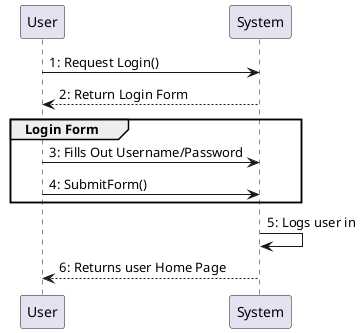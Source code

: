@startuml
       User -> System: 1: Request Login()

       System --> User: 2: Return Login Form
       group Login Form
       User -> System: 3: Fills Out Username/Password
       User -> System: 4: SubmitForm()
       end
       System -> System: 5: Logs user in
       System --> User: 6: Returns user Home Page
@enduml
